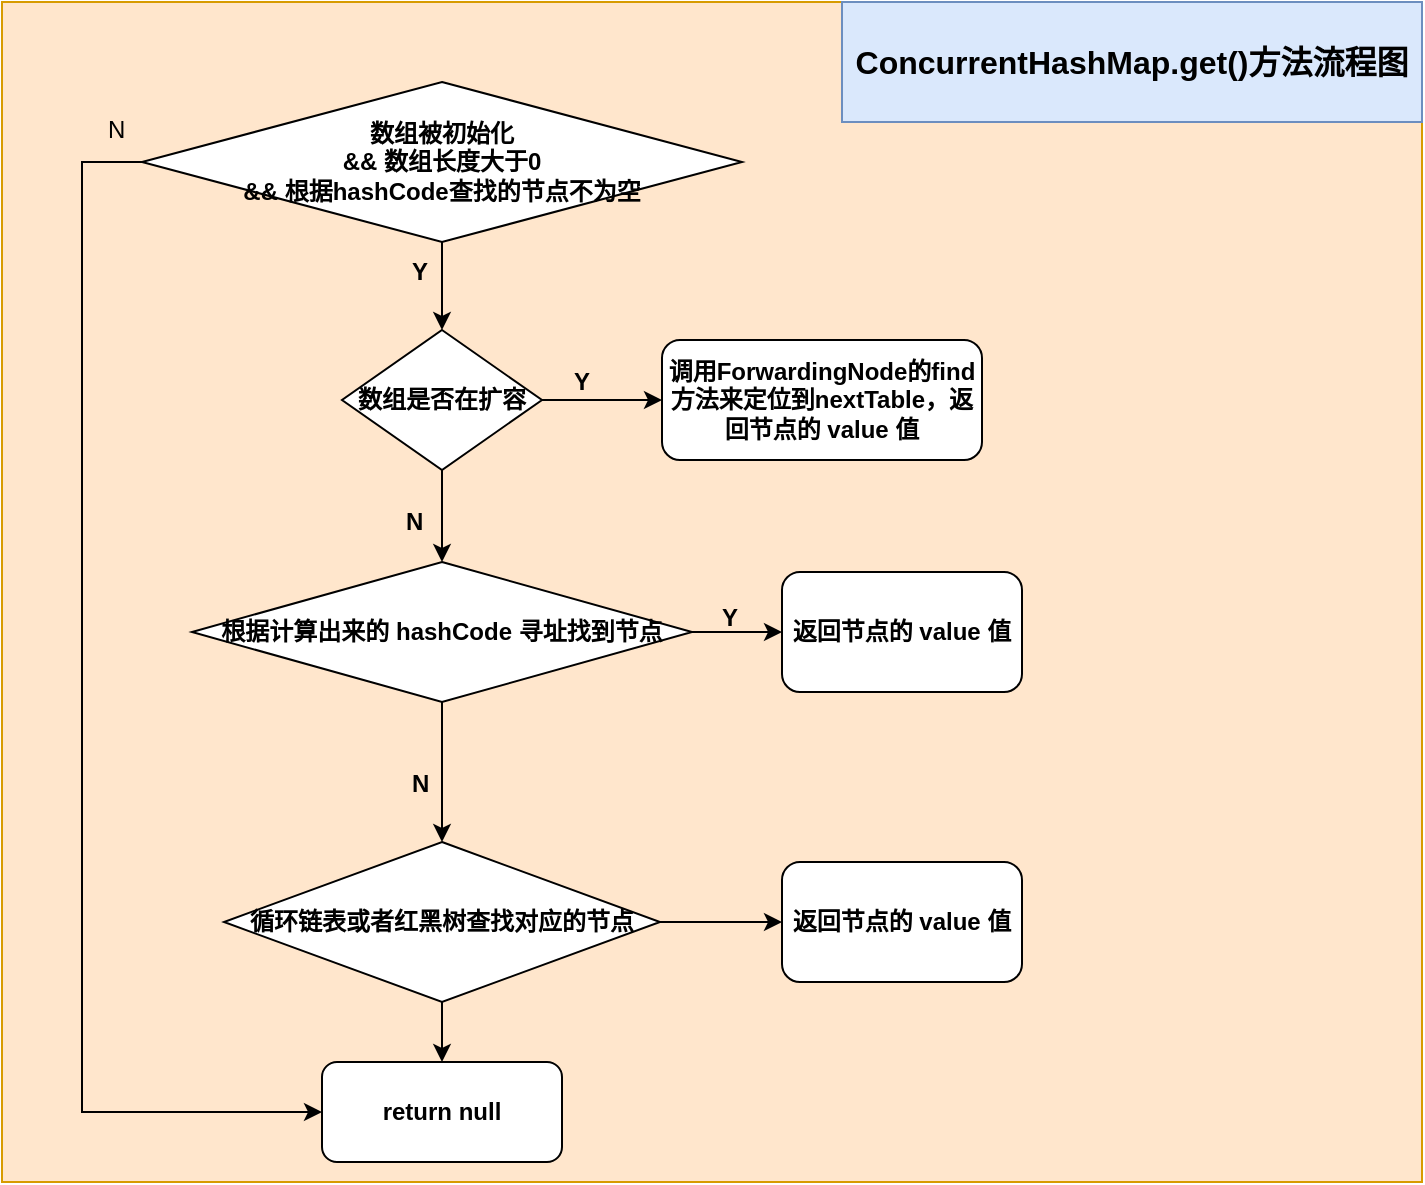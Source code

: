 <mxfile version="12.2.2" type="device" pages="1"><diagram id="JyRt0k63Q-ofIQKq7If0" name="Page-1"><mxGraphModel dx="1408" dy="808" grid="1" gridSize="10" guides="1" tooltips="1" connect="1" arrows="1" fold="1" page="1" pageScale="1" pageWidth="827" pageHeight="1169" math="0" shadow="0"><root><mxCell id="0"/><mxCell id="1" parent="0"/><mxCell id="spDWovo4UudTRtkqmrFA-40" value="" style="rounded=0;whiteSpace=wrap;html=1;fillColor=#ffe6cc;strokeColor=#d79b00;" vertex="1" parent="1"><mxGeometry x="70" y="40" width="710" height="590" as="geometry"/></mxCell><mxCell id="spDWovo4UudTRtkqmrFA-14" style="edgeStyle=orthogonalEdgeStyle;rounded=0;orthogonalLoop=1;jettySize=auto;html=1;exitX=1;exitY=0.5;exitDx=0;exitDy=0;fontStyle=1" edge="1" parent="1" source="spDWovo4UudTRtkqmrFA-12" target="spDWovo4UudTRtkqmrFA-13"><mxGeometry relative="1" as="geometry"/></mxCell><mxCell id="spDWovo4UudTRtkqmrFA-22" style="edgeStyle=orthogonalEdgeStyle;rounded=0;orthogonalLoop=1;jettySize=auto;html=1;exitX=0.5;exitY=1;exitDx=0;exitDy=0;fontStyle=1" edge="1" parent="1" source="spDWovo4UudTRtkqmrFA-12" target="spDWovo4UudTRtkqmrFA-20"><mxGeometry relative="1" as="geometry"/></mxCell><mxCell id="spDWovo4UudTRtkqmrFA-12" value="数组是否在扩容" style="rhombus;whiteSpace=wrap;html=1;fontStyle=1" vertex="1" parent="1"><mxGeometry x="240" y="204" width="100" height="70" as="geometry"/></mxCell><mxCell id="spDWovo4UudTRtkqmrFA-13" value="调用ForwardingNode的find方法来定位到nextTable，返回节点的 value 值" style="rounded=1;whiteSpace=wrap;html=1;fontStyle=1" vertex="1" parent="1"><mxGeometry x="400" y="209" width="160" height="60" as="geometry"/></mxCell><mxCell id="spDWovo4UudTRtkqmrFA-15" value="Y" style="text;html=1;resizable=0;points=[];autosize=1;align=left;verticalAlign=top;spacingTop=-4;fontStyle=1" vertex="1" parent="1"><mxGeometry x="354" y="220" width="20" height="20" as="geometry"/></mxCell><mxCell id="spDWovo4UudTRtkqmrFA-26" style="edgeStyle=orthogonalEdgeStyle;rounded=0;orthogonalLoop=1;jettySize=auto;html=1;exitX=1;exitY=0.5;exitDx=0;exitDy=0;fontStyle=1" edge="1" parent="1" source="spDWovo4UudTRtkqmrFA-20" target="spDWovo4UudTRtkqmrFA-25"><mxGeometry relative="1" as="geometry"/></mxCell><mxCell id="spDWovo4UudTRtkqmrFA-33" style="edgeStyle=orthogonalEdgeStyle;rounded=0;orthogonalLoop=1;jettySize=auto;html=1;exitX=0.5;exitY=1;exitDx=0;exitDy=0;fontStyle=1" edge="1" parent="1" source="spDWovo4UudTRtkqmrFA-20" target="spDWovo4UudTRtkqmrFA-32"><mxGeometry relative="1" as="geometry"/></mxCell><mxCell id="spDWovo4UudTRtkqmrFA-20" value="&lt;span style=&quot;white-space: normal&quot;&gt;根据计算出来的 hashCode 寻址找到节点&lt;/span&gt;" style="rhombus;whiteSpace=wrap;html=1;fontStyle=1" vertex="1" parent="1"><mxGeometry x="165" y="320" width="250" height="70" as="geometry"/></mxCell><mxCell id="spDWovo4UudTRtkqmrFA-24" value="N" style="text;html=1;resizable=0;points=[];autosize=1;align=left;verticalAlign=top;spacingTop=-4;fontStyle=1" vertex="1" parent="1"><mxGeometry x="273" y="421" width="20" height="20" as="geometry"/></mxCell><mxCell id="spDWovo4UudTRtkqmrFA-25" value="返回节点的 value 值" style="rounded=1;whiteSpace=wrap;html=1;fontStyle=1" vertex="1" parent="1"><mxGeometry x="460" y="325" width="120" height="60" as="geometry"/></mxCell><mxCell id="spDWovo4UudTRtkqmrFA-27" value="N" style="text;html=1;resizable=0;points=[];autosize=1;align=left;verticalAlign=top;spacingTop=-4;fontStyle=1" vertex="1" parent="1"><mxGeometry x="270" y="290" width="20" height="20" as="geometry"/></mxCell><mxCell id="spDWovo4UudTRtkqmrFA-28" value="Y" style="text;html=1;resizable=0;points=[];autosize=1;align=left;verticalAlign=top;spacingTop=-4;fontStyle=1" vertex="1" parent="1"><mxGeometry x="428" y="338" width="20" height="20" as="geometry"/></mxCell><mxCell id="spDWovo4UudTRtkqmrFA-30" style="edgeStyle=orthogonalEdgeStyle;rounded=0;orthogonalLoop=1;jettySize=auto;html=1;exitX=0.5;exitY=1;exitDx=0;exitDy=0;fontStyle=1" edge="1" parent="1" source="spDWovo4UudTRtkqmrFA-29" target="spDWovo4UudTRtkqmrFA-12"><mxGeometry relative="1" as="geometry"/></mxCell><mxCell id="spDWovo4UudTRtkqmrFA-38" style="edgeStyle=orthogonalEdgeStyle;rounded=0;orthogonalLoop=1;jettySize=auto;html=1;exitX=0;exitY=0.5;exitDx=0;exitDy=0;entryX=0;entryY=0.5;entryDx=0;entryDy=0;" edge="1" parent="1" source="spDWovo4UudTRtkqmrFA-29" target="spDWovo4UudTRtkqmrFA-34"><mxGeometry relative="1" as="geometry"><Array as="points"><mxPoint x="110" y="120"/><mxPoint x="110" y="595"/></Array></mxGeometry></mxCell><mxCell id="spDWovo4UudTRtkqmrFA-29" value="数组被初始化&lt;br&gt;&amp;amp;&amp;amp; 数组长度大于0&lt;br&gt;&amp;amp;&amp;amp; 根据hashCode查找的节点不为空" style="rhombus;whiteSpace=wrap;html=1;fontStyle=1" vertex="1" parent="1"><mxGeometry x="140" y="80" width="300" height="80" as="geometry"/></mxCell><mxCell id="spDWovo4UudTRtkqmrFA-31" value="Y" style="text;html=1;resizable=0;points=[];autosize=1;align=left;verticalAlign=top;spacingTop=-4;fontStyle=1" vertex="1" parent="1"><mxGeometry x="273" y="165" width="20" height="20" as="geometry"/></mxCell><mxCell id="spDWovo4UudTRtkqmrFA-35" style="edgeStyle=orthogonalEdgeStyle;rounded=0;orthogonalLoop=1;jettySize=auto;html=1;exitX=0.5;exitY=1;exitDx=0;exitDy=0;fontStyle=1" edge="1" parent="1" source="spDWovo4UudTRtkqmrFA-32" target="spDWovo4UudTRtkqmrFA-34"><mxGeometry relative="1" as="geometry"/></mxCell><mxCell id="spDWovo4UudTRtkqmrFA-37" style="edgeStyle=orthogonalEdgeStyle;rounded=0;orthogonalLoop=1;jettySize=auto;html=1;exitX=1;exitY=0.5;exitDx=0;exitDy=0;fontStyle=1" edge="1" parent="1" source="spDWovo4UudTRtkqmrFA-32" target="spDWovo4UudTRtkqmrFA-36"><mxGeometry relative="1" as="geometry"/></mxCell><mxCell id="spDWovo4UudTRtkqmrFA-32" value="&lt;span style=&quot;white-space: normal;&quot;&gt;循环链表或者红黑树查找对应的节点&lt;/span&gt;" style="rhombus;whiteSpace=wrap;html=1;fontStyle=1" vertex="1" parent="1"><mxGeometry x="181" y="460" width="218" height="80" as="geometry"/></mxCell><mxCell id="spDWovo4UudTRtkqmrFA-34" value="return null" style="rounded=1;whiteSpace=wrap;html=1;fontStyle=1" vertex="1" parent="1"><mxGeometry x="230" y="570" width="120" height="50" as="geometry"/></mxCell><mxCell id="spDWovo4UudTRtkqmrFA-36" value="返回节点的 value 值" style="rounded=1;whiteSpace=wrap;html=1;fontStyle=1" vertex="1" parent="1"><mxGeometry x="460" y="470" width="120" height="60" as="geometry"/></mxCell><mxCell id="spDWovo4UudTRtkqmrFA-39" value="N" style="text;html=1;resizable=0;points=[];autosize=1;align=left;verticalAlign=top;spacingTop=-4;" vertex="1" parent="1"><mxGeometry x="121" y="94" width="20" height="20" as="geometry"/></mxCell><mxCell id="spDWovo4UudTRtkqmrFA-41" value="&lt;b&gt;&lt;font style=&quot;font-size: 16px&quot;&gt;ConcurrentHashMap.get()方法流程图&lt;/font&gt;&lt;/b&gt;" style="rounded=0;whiteSpace=wrap;html=1;fillColor=#dae8fc;strokeColor=#6c8ebf;" vertex="1" parent="1"><mxGeometry x="490" y="40" width="290" height="60" as="geometry"/></mxCell></root></mxGraphModel></diagram></mxfile>